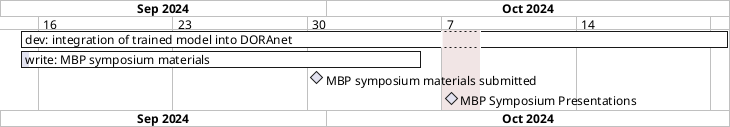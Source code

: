 @startgantt
skinparam defaultFontName "CMU Serif"
skinparam defaultFontSize 12

project starts the 2024-09-14
projectscale weekly with calendar date zoom 4

'-- Phase III: Integration with CASP (Pickaxe / DORAnet) and MBP Symposium--
[dev: integration of trained model into DORAnet] as [dev_integration] requires 5 weeks, starts 2024-09-15, is 0% complete
[write: MBP symposium materials] as [write_mbp_symp] requires 3 weeks, starts 2024-09-15, is 2% complete
[MBP symposium materials submitted] happens at 2024-09-30, is 0% complete
[MBP Symposium Presentations] happens at 2024-10-07, is 0% complete

2024-10-07 to 2024-10-08 are named [MBP Symposium]
2024-10-07 to 2024-10-08 are closed
@endgantt